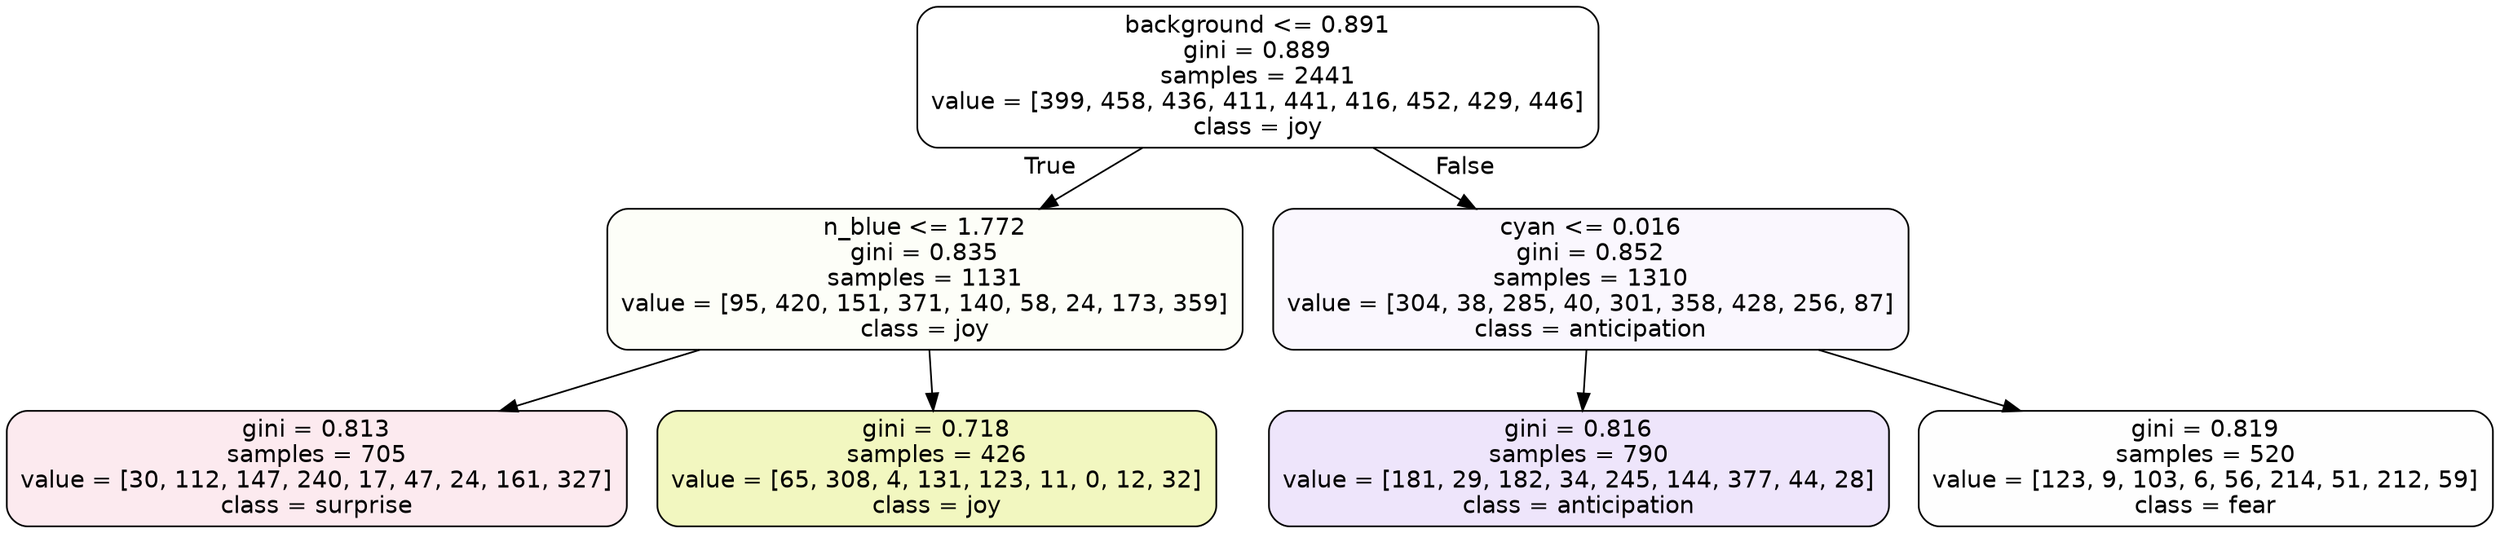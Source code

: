 digraph Tree {
node [shape=box, style="filled, rounded", color="black", fontname=helvetica] ;
edge [fontname=helvetica] ;
0 [label="background <= 0.891\ngini = 0.889\nsamples = 2441\nvalue = [399, 458, 436, 411, 441, 416, 452, 429, 446]\nclass = joy", fillcolor="#d7e53900"] ;
1 [label="n_blue <= 1.772\ngini = 0.835\nsamples = 1131\nvalue = [95, 420, 151, 371, 140, 58, 24, 173, 359]\nclass = joy", fillcolor="#d7e53909"] ;
0 -> 1 [labeldistance=2.5, labelangle=45, headlabel="True"] ;
2 [label="gini = 0.813\nsamples = 705\nvalue = [30, 112, 147, 240, 17, 47, 24, 161, 327]\nclass = surprise", fillcolor="#e539641a"] ;
1 -> 2 ;
3 [label="gini = 0.718\nsamples = 426\nvalue = [65, 308, 4, 131, 123, 11, 0, 12, 32]\nclass = joy", fillcolor="#d7e53951"] ;
1 -> 3 ;
4 [label="cyan <= 0.016\ngini = 0.852\nsamples = 1310\nvalue = [304, 38, 285, 40, 301, 358, 428, 256, 87]\nclass = anticipation", fillcolor="#8139e50a"] ;
0 -> 4 [labeldistance=2.5, labelangle=-45, headlabel="False"] ;
5 [label="gini = 0.816\nsamples = 790\nvalue = [181, 29, 182, 34, 245, 144, 377, 44, 28]\nclass = anticipation", fillcolor="#8139e521"] ;
4 -> 5 ;
6 [label="gini = 0.819\nsamples = 520\nvalue = [123, 9, 103, 6, 56, 214, 51, 212, 59]\nclass = fear", fillcolor="#3964e501"] ;
4 -> 6 ;
}